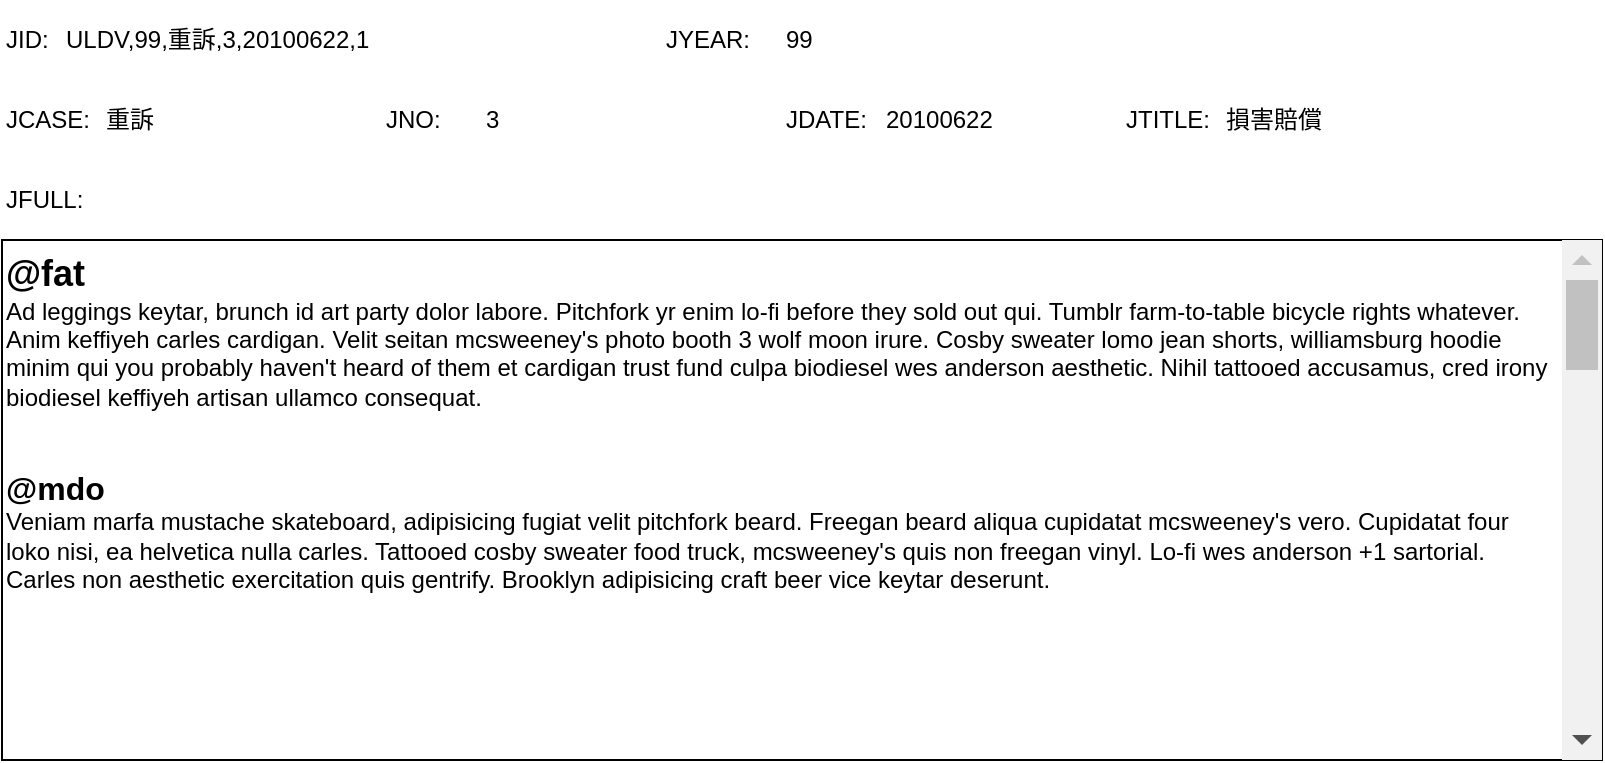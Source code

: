 <mxfile>
    <diagram id="pKn7IcJPP9fHDGSBEH3R" name="Page-1">
        <mxGraphModel dx="991" dy="907" grid="1" gridSize="10" guides="1" tooltips="1" connect="1" arrows="1" fold="1" page="1" pageScale="1" pageWidth="850" pageHeight="1100" math="0" shadow="0">
            <root>
                <mxCell id="0"/>
                <mxCell id="1" parent="0"/>
                <mxCell id="7" value="&lt;font size=&quot;1&quot;&gt;&lt;b style=&quot;font-size: 18px&quot;&gt;@fat&lt;/b&gt;&lt;/font&gt;&lt;br style=&quot;font-size: 14px&quot;&gt;Ad leggings keytar, brunch id art party dolor labore. Pitchfork yr enim lo-fi before they sold out qui. Tumblr farm-to-table bicycle rights whatever. Anim keffiyeh carles cardigan. Velit seitan mcsweeney's photo booth 3 wolf moon irure. Cosby sweater lomo jean shorts, williamsburg hoodie minim qui you probably haven't heard of them et cardigan trust fund culpa biodiesel wes anderson aesthetic. Nihil tattooed accusamus, cred irony biodiesel keffiyeh artisan ullamco consequat.&lt;br&gt;&lt;br&gt;&lt;br style=&quot;font-size: 14px&quot;&gt;&lt;b&gt;&lt;font style=&quot;font-size: 16px&quot;&gt;@mdo&lt;/font&gt;&lt;/b&gt;&lt;br style=&quot;font-size: 14px&quot;&gt;Veniam marfa mustache skateboard, adipisicing fugiat velit pitchfork beard. Freegan beard aliqua cupidatat mcsweeney's vero. Cupidatat four loko nisi, ea helvetica nulla carles. Tattooed cosby sweater food truck, mcsweeney's quis non freegan vinyl. Lo-fi wes anderson +1 sartorial. Carles non aesthetic exercitation quis gentrify. Brooklyn adipisicing craft beer vice keytar deserunt." style="perimeter=none;whiteSpace=wrap;html=1;align=left;verticalAlign=top;spacingRight=25;" vertex="1" parent="1">
                    <mxGeometry width="800" height="260" relative="1" as="geometry">
                        <mxPoint x="10" y="400" as="offset"/>
                    </mxGeometry>
                </mxCell>
                <mxCell id="8" value="" style="html=1;shadow=0;dashed=0;fillColor=#F1F1F1;strokeColor=none;" vertex="1" parent="7">
                    <mxGeometry x="1" width="20" height="260" relative="1" as="geometry">
                        <mxPoint x="-20" as="offset"/>
                    </mxGeometry>
                </mxCell>
                <mxCell id="9" value="" style="fillColor=#C1C1C1;strokeColor=none;" vertex="1" parent="8">
                    <mxGeometry width="16" height="45" relative="1" as="geometry">
                        <mxPoint x="2" y="20" as="offset"/>
                    </mxGeometry>
                </mxCell>
                <mxCell id="10" value="" style="shape=triangle;direction=north;fillColor=#C1C1C1;strokeColor=none;perimeter=none;" vertex="1" parent="8">
                    <mxGeometry width="10" height="5" relative="1" as="geometry">
                        <mxPoint x="5" y="7.5" as="offset"/>
                    </mxGeometry>
                </mxCell>
                <mxCell id="11" value="" style="shape=triangle;direction=south;fillColor=#505050;strokeColor=none;perimeter=none;" vertex="1" parent="8">
                    <mxGeometry y="1" width="10" height="5" relative="1" as="geometry">
                        <mxPoint x="5" y="-12.5" as="offset"/>
                    </mxGeometry>
                </mxCell>
                <mxCell id="14" value="99" style="rounded=0;whiteSpace=wrap;html=1;fillColor=none;strokeColor=none;align=left;" vertex="1" parent="1">
                    <mxGeometry x="400" y="280" width="100" height="40" as="geometry"/>
                </mxCell>
                <mxCell id="15" value="JFULL:" style="text;html=1;strokeColor=none;fillColor=none;align=left;verticalAlign=middle;whiteSpace=wrap;rounded=0;" vertex="1" parent="1">
                    <mxGeometry x="10" y="360" width="60" height="40" as="geometry"/>
                </mxCell>
                <mxCell id="16" value="JYEAR:&amp;nbsp;" style="text;html=1;strokeColor=none;fillColor=none;align=left;verticalAlign=middle;whiteSpace=wrap;rounded=0;" vertex="1" parent="1">
                    <mxGeometry x="340" y="280" width="60" height="40" as="geometry"/>
                </mxCell>
                <mxCell id="17" value="ULDV,99,重訴,3,20100622,1" style="rounded=0;whiteSpace=wrap;html=1;fillColor=none;strokeColor=none;align=left;" vertex="1" parent="1">
                    <mxGeometry x="40" y="280" width="200" height="40" as="geometry"/>
                </mxCell>
                <mxCell id="18" value="JID:" style="text;html=1;strokeColor=none;fillColor=none;align=left;verticalAlign=middle;whiteSpace=wrap;rounded=0;" vertex="1" parent="1">
                    <mxGeometry x="10" y="280" width="60" height="40" as="geometry"/>
                </mxCell>
                <mxCell id="19" value="JCASE:" style="text;html=1;strokeColor=none;fillColor=none;align=left;verticalAlign=middle;whiteSpace=wrap;rounded=0;" vertex="1" parent="1">
                    <mxGeometry x="10" y="320" width="60" height="40" as="geometry"/>
                </mxCell>
                <mxCell id="20" value="重訴" style="rounded=0;whiteSpace=wrap;html=1;fillColor=none;strokeColor=none;align=left;" vertex="1" parent="1">
                    <mxGeometry x="60" y="320" width="100" height="40" as="geometry"/>
                </mxCell>
                <mxCell id="21" value="JDATE:" style="text;html=1;strokeColor=none;fillColor=none;align=left;verticalAlign=middle;whiteSpace=wrap;rounded=0;" vertex="1" parent="1">
                    <mxGeometry x="400" y="320" width="60" height="40" as="geometry"/>
                </mxCell>
                <mxCell id="22" value="20100622" style="rounded=0;whiteSpace=wrap;html=1;fillColor=none;strokeColor=none;align=left;" vertex="1" parent="1">
                    <mxGeometry x="450" y="320" width="100" height="40" as="geometry"/>
                </mxCell>
                <mxCell id="23" value="損害賠償" style="rounded=0;whiteSpace=wrap;html=1;fillColor=none;strokeColor=none;align=left;" vertex="1" parent="1">
                    <mxGeometry x="620" y="320" width="100" height="40" as="geometry"/>
                </mxCell>
                <mxCell id="24" value="JTITLE:" style="text;html=1;strokeColor=none;fillColor=none;align=left;verticalAlign=middle;whiteSpace=wrap;rounded=0;" vertex="1" parent="1">
                    <mxGeometry x="570" y="320" width="60" height="40" as="geometry"/>
                </mxCell>
                <mxCell id="25" value="JNO:" style="text;html=1;strokeColor=none;fillColor=none;align=left;verticalAlign=middle;whiteSpace=wrap;rounded=0;" vertex="1" parent="1">
                    <mxGeometry x="200" y="320" width="60" height="40" as="geometry"/>
                </mxCell>
                <mxCell id="26" value="3" style="rounded=0;whiteSpace=wrap;html=1;fillColor=none;strokeColor=none;align=left;" vertex="1" parent="1">
                    <mxGeometry x="250" y="320" width="100" height="40" as="geometry"/>
                </mxCell>
            </root>
        </mxGraphModel>
    </diagram>
</mxfile>